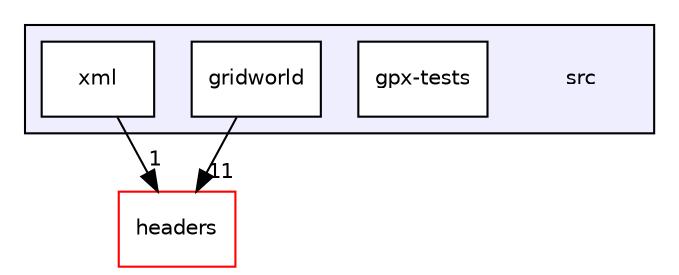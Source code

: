 digraph "/mnt/c/Users/Angus/CLionProjects/gps1/gps-t3/src" {
  compound=true
  node [ fontsize="10", fontname="Helvetica"];
  edge [ labelfontsize="10", labelfontname="Helvetica"];
  subgraph clusterdir_68267d1309a1af8e8297ef4c3efbcdba {
    graph [ bgcolor="#eeeeff", pencolor="black", label="" URL="dir_68267d1309a1af8e8297ef4c3efbcdba.html"];
    dir_68267d1309a1af8e8297ef4c3efbcdba [shape=plaintext label="src"];
    dir_b78ea91c5ab502de0b8dda971d535a1b [shape=box label="gpx-tests" color="black" fillcolor="white" style="filled" URL="dir_b78ea91c5ab502de0b8dda971d535a1b.html"];
    dir_fecc4094eafd04e39719336e3f18d69a [shape=box label="gridworld" color="black" fillcolor="white" style="filled" URL="dir_fecc4094eafd04e39719336e3f18d69a.html"];
    dir_c43b215a2ade73e6562bd37d8a11c12a [shape=box label="xml" color="black" fillcolor="white" style="filled" URL="dir_c43b215a2ade73e6562bd37d8a11c12a.html"];
  }
  dir_7f57b1e41c5acd0e859ae5f3a2b075a9 [shape=box label="headers" fillcolor="white" style="filled" color="red" URL="dir_7f57b1e41c5acd0e859ae5f3a2b075a9.html"];
  dir_c43b215a2ade73e6562bd37d8a11c12a->dir_7f57b1e41c5acd0e859ae5f3a2b075a9 [headlabel="1", labeldistance=1.5 headhref="dir_000006_000000.html"];
  dir_fecc4094eafd04e39719336e3f18d69a->dir_7f57b1e41c5acd0e859ae5f3a2b075a9 [headlabel="11", labeldistance=1.5 headhref="dir_000005_000000.html"];
}
